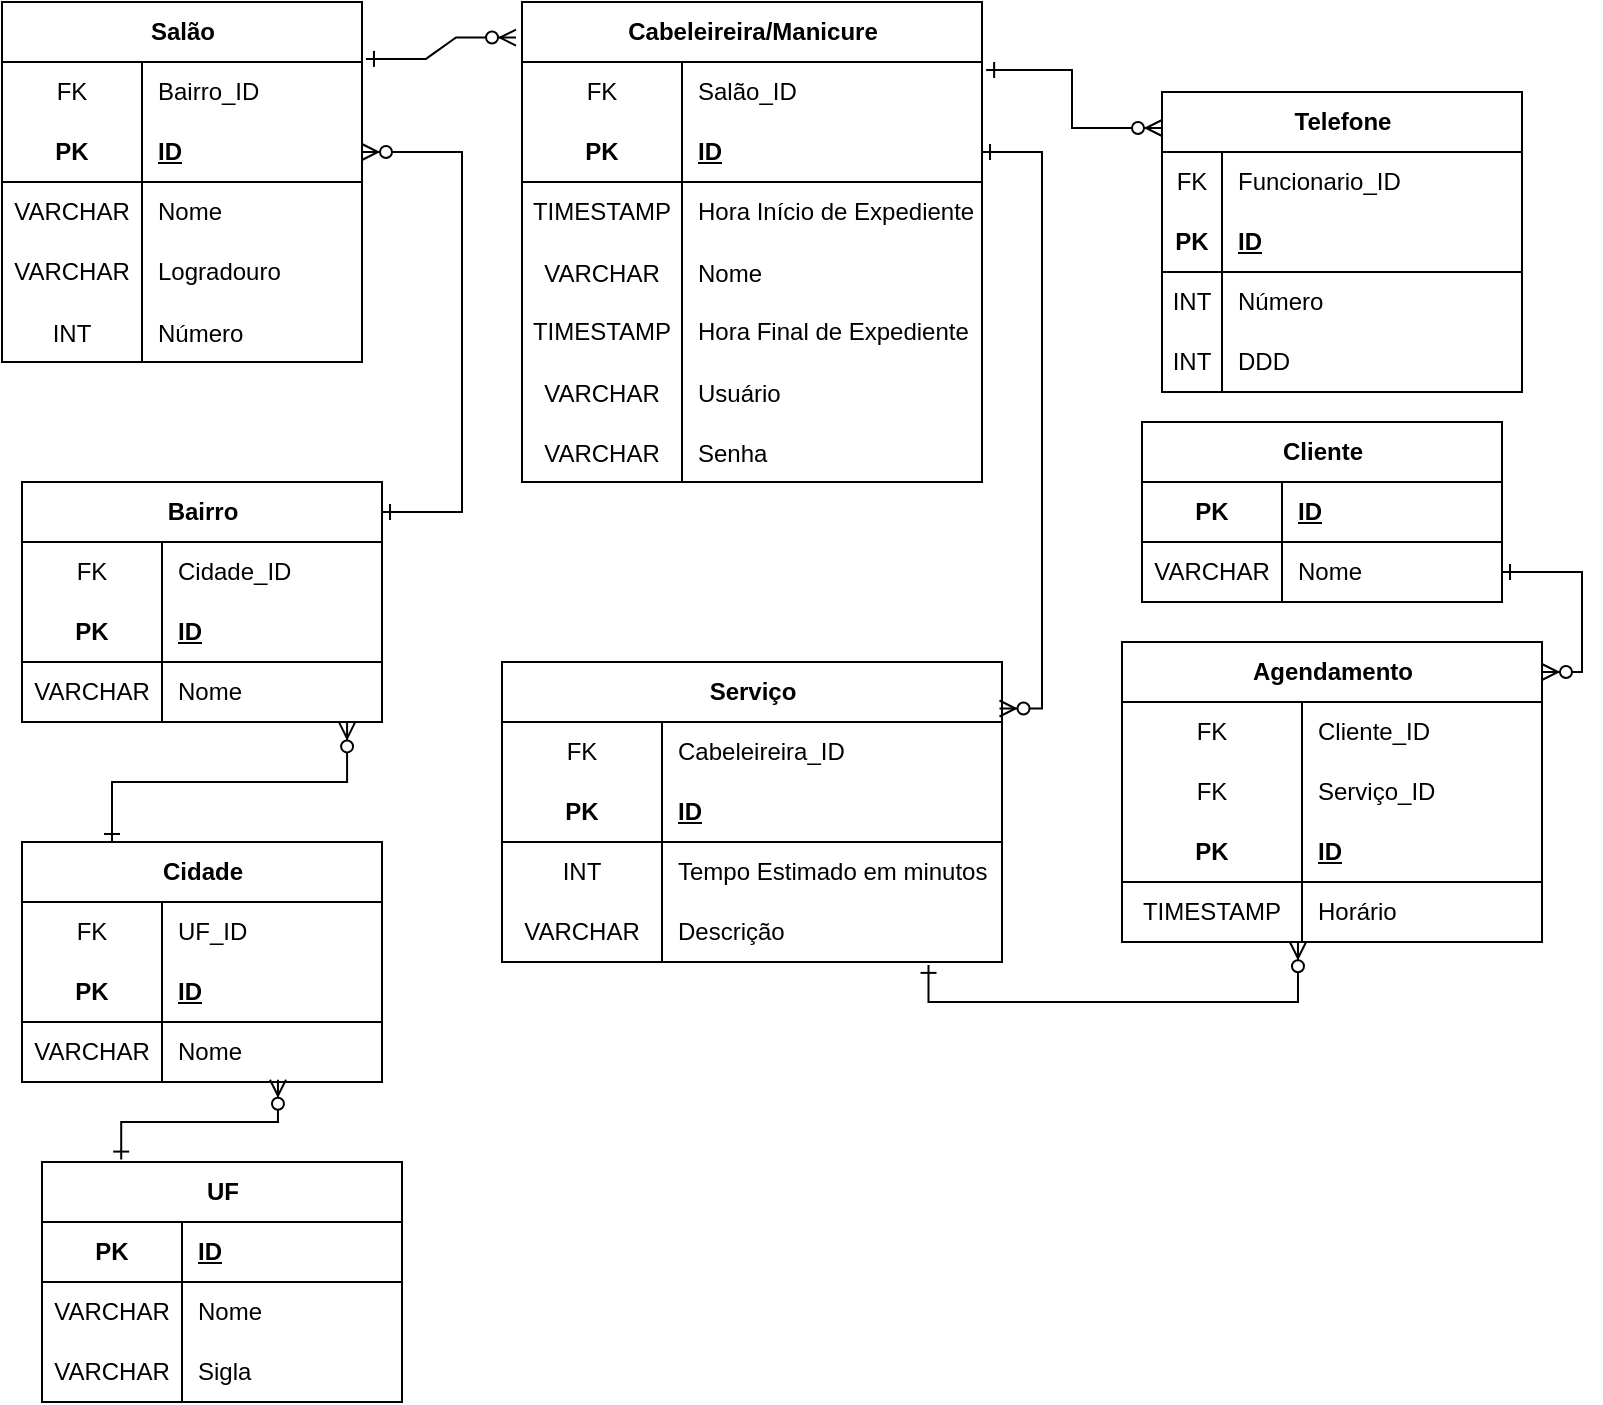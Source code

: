 <mxfile version="21.6.1" type="device">
  <diagram name="Página-1" id="WIaCuLJPfqqADvOQTLk_">
    <mxGraphModel dx="792" dy="845" grid="1" gridSize="10" guides="1" tooltips="1" connect="1" arrows="1" fold="1" page="1" pageScale="1" pageWidth="827" pageHeight="1169" math="0" shadow="0">
      <root>
        <mxCell id="0" />
        <mxCell id="1" parent="0" />
        <object label="Cabeleireira/Manicure" Cabelereira="asd" id="saABHG7fP69KgOdR0lq--7">
          <mxCell style="shape=table;startSize=30;container=1;collapsible=1;childLayout=tableLayout;fixedRows=1;rowLines=0;fontStyle=1;align=center;resizeLast=1;html=1;" parent="1" vertex="1">
            <mxGeometry x="280" y="20" width="230" height="240" as="geometry" />
          </mxCell>
        </object>
        <mxCell id="saABHG7fP69KgOdR0lq--57" value="" style="shape=tableRow;horizontal=0;startSize=0;swimlaneHead=0;swimlaneBody=0;fillColor=none;collapsible=0;dropTarget=0;points=[[0,0.5],[1,0.5]];portConstraint=eastwest;top=0;left=0;right=0;bottom=0;" parent="saABHG7fP69KgOdR0lq--7" vertex="1">
          <mxGeometry y="30" width="230" height="30" as="geometry" />
        </mxCell>
        <mxCell id="saABHG7fP69KgOdR0lq--58" value="FK" style="shape=partialRectangle;connectable=0;fillColor=none;top=0;left=0;bottom=0;right=0;fontStyle=0;overflow=hidden;whiteSpace=wrap;html=1;" parent="saABHG7fP69KgOdR0lq--57" vertex="1">
          <mxGeometry width="80" height="30" as="geometry">
            <mxRectangle width="80" height="30" as="alternateBounds" />
          </mxGeometry>
        </mxCell>
        <mxCell id="saABHG7fP69KgOdR0lq--59" value="Salão_ID" style="shape=partialRectangle;connectable=0;fillColor=none;top=0;left=0;bottom=0;right=0;align=left;spacingLeft=6;fontStyle=0;overflow=hidden;whiteSpace=wrap;html=1;" parent="saABHG7fP69KgOdR0lq--57" vertex="1">
          <mxGeometry x="80" width="150" height="30" as="geometry">
            <mxRectangle width="150" height="30" as="alternateBounds" />
          </mxGeometry>
        </mxCell>
        <mxCell id="saABHG7fP69KgOdR0lq--8" value="" style="shape=tableRow;horizontal=0;startSize=0;swimlaneHead=0;swimlaneBody=0;fillColor=none;collapsible=0;dropTarget=0;points=[[0,0.5],[1,0.5]];portConstraint=eastwest;top=0;left=0;right=0;bottom=1;" parent="saABHG7fP69KgOdR0lq--7" vertex="1">
          <mxGeometry y="60" width="230" height="30" as="geometry" />
        </mxCell>
        <mxCell id="saABHG7fP69KgOdR0lq--9" value="PK" style="shape=partialRectangle;connectable=0;fillColor=none;top=0;left=0;bottom=0;right=0;fontStyle=1;overflow=hidden;whiteSpace=wrap;html=1;" parent="saABHG7fP69KgOdR0lq--8" vertex="1">
          <mxGeometry width="80" height="30" as="geometry">
            <mxRectangle width="80" height="30" as="alternateBounds" />
          </mxGeometry>
        </mxCell>
        <mxCell id="saABHG7fP69KgOdR0lq--10" value="ID" style="shape=partialRectangle;connectable=0;fillColor=none;top=0;left=0;bottom=0;right=0;align=left;spacingLeft=6;fontStyle=5;overflow=hidden;whiteSpace=wrap;html=1;" parent="saABHG7fP69KgOdR0lq--8" vertex="1">
          <mxGeometry x="80" width="150" height="30" as="geometry">
            <mxRectangle width="150" height="30" as="alternateBounds" />
          </mxGeometry>
        </mxCell>
        <mxCell id="saABHG7fP69KgOdR0lq--14" value="" style="shape=tableRow;horizontal=0;startSize=0;swimlaneHead=0;swimlaneBody=0;fillColor=none;collapsible=0;dropTarget=0;points=[[0,0.5],[1,0.5]];portConstraint=eastwest;top=0;left=0;right=0;bottom=0;" parent="saABHG7fP69KgOdR0lq--7" vertex="1">
          <mxGeometry y="90" width="230" height="30" as="geometry" />
        </mxCell>
        <mxCell id="saABHG7fP69KgOdR0lq--15" value="TIMESTAMP" style="shape=partialRectangle;connectable=0;fillColor=none;top=0;left=0;bottom=0;right=0;editable=1;overflow=hidden;whiteSpace=wrap;html=1;" parent="saABHG7fP69KgOdR0lq--14" vertex="1">
          <mxGeometry width="80" height="30" as="geometry">
            <mxRectangle width="80" height="30" as="alternateBounds" />
          </mxGeometry>
        </mxCell>
        <mxCell id="saABHG7fP69KgOdR0lq--16" value="Hora Início de Expediente" style="shape=partialRectangle;connectable=0;fillColor=none;top=0;left=0;bottom=0;right=0;align=left;spacingLeft=6;overflow=hidden;whiteSpace=wrap;html=1;" parent="saABHG7fP69KgOdR0lq--14" vertex="1">
          <mxGeometry x="80" width="150" height="30" as="geometry">
            <mxRectangle width="150" height="30" as="alternateBounds" />
          </mxGeometry>
        </mxCell>
        <mxCell id="7kCSYpYXsiU8Ed3N6DYu-11" value="" style="shape=tableRow;horizontal=0;startSize=0;swimlaneHead=0;swimlaneBody=0;fillColor=none;collapsible=0;dropTarget=0;points=[[0,0.5],[1,0.5]];portConstraint=eastwest;top=0;left=0;right=0;bottom=0;" vertex="1" parent="saABHG7fP69KgOdR0lq--7">
          <mxGeometry y="120" width="230" height="30" as="geometry" />
        </mxCell>
        <mxCell id="7kCSYpYXsiU8Ed3N6DYu-12" value="VARCHAR" style="shape=partialRectangle;connectable=0;fillColor=none;top=0;left=0;bottom=0;right=0;editable=1;overflow=hidden;" vertex="1" parent="7kCSYpYXsiU8Ed3N6DYu-11">
          <mxGeometry width="80" height="30" as="geometry">
            <mxRectangle width="80" height="30" as="alternateBounds" />
          </mxGeometry>
        </mxCell>
        <mxCell id="7kCSYpYXsiU8Ed3N6DYu-13" value="Nome" style="shape=partialRectangle;connectable=0;fillColor=none;top=0;left=0;bottom=0;right=0;align=left;spacingLeft=6;overflow=hidden;" vertex="1" parent="7kCSYpYXsiU8Ed3N6DYu-11">
          <mxGeometry x="80" width="150" height="30" as="geometry">
            <mxRectangle width="150" height="30" as="alternateBounds" />
          </mxGeometry>
        </mxCell>
        <mxCell id="saABHG7fP69KgOdR0lq--17" value="" style="shape=tableRow;horizontal=0;startSize=0;swimlaneHead=0;swimlaneBody=0;fillColor=none;collapsible=0;dropTarget=0;points=[[0,0.5],[1,0.5]];portConstraint=eastwest;top=0;left=0;right=0;bottom=0;" parent="saABHG7fP69KgOdR0lq--7" vertex="1">
          <mxGeometry y="150" width="230" height="30" as="geometry" />
        </mxCell>
        <mxCell id="saABHG7fP69KgOdR0lq--18" value="TIMESTAMP" style="shape=partialRectangle;connectable=0;fillColor=none;top=0;left=0;bottom=0;right=0;editable=1;overflow=hidden;whiteSpace=wrap;html=1;" parent="saABHG7fP69KgOdR0lq--17" vertex="1">
          <mxGeometry width="80" height="30" as="geometry">
            <mxRectangle width="80" height="30" as="alternateBounds" />
          </mxGeometry>
        </mxCell>
        <mxCell id="saABHG7fP69KgOdR0lq--19" value="Hora Final de Expediente" style="shape=partialRectangle;connectable=0;fillColor=none;top=0;left=0;bottom=0;right=0;align=left;spacingLeft=6;overflow=hidden;whiteSpace=wrap;html=1;" parent="saABHG7fP69KgOdR0lq--17" vertex="1">
          <mxGeometry x="80" width="150" height="30" as="geometry">
            <mxRectangle width="150" height="30" as="alternateBounds" />
          </mxGeometry>
        </mxCell>
        <mxCell id="saABHG7fP69KgOdR0lq--63" value="" style="shape=tableRow;horizontal=0;startSize=0;swimlaneHead=0;swimlaneBody=0;fillColor=none;collapsible=0;dropTarget=0;points=[[0,0.5],[1,0.5]];portConstraint=eastwest;top=0;left=0;right=0;bottom=0;" parent="saABHG7fP69KgOdR0lq--7" vertex="1">
          <mxGeometry y="180" width="230" height="30" as="geometry" />
        </mxCell>
        <mxCell id="saABHG7fP69KgOdR0lq--64" value="VARCHAR" style="shape=partialRectangle;connectable=0;fillColor=none;top=0;left=0;bottom=0;right=0;editable=1;overflow=hidden;" parent="saABHG7fP69KgOdR0lq--63" vertex="1">
          <mxGeometry width="80" height="30" as="geometry">
            <mxRectangle width="80" height="30" as="alternateBounds" />
          </mxGeometry>
        </mxCell>
        <mxCell id="saABHG7fP69KgOdR0lq--65" value="Usuário" style="shape=partialRectangle;connectable=0;fillColor=none;top=0;left=0;bottom=0;right=0;align=left;spacingLeft=6;overflow=hidden;" parent="saABHG7fP69KgOdR0lq--63" vertex="1">
          <mxGeometry x="80" width="150" height="30" as="geometry">
            <mxRectangle width="150" height="30" as="alternateBounds" />
          </mxGeometry>
        </mxCell>
        <mxCell id="saABHG7fP69KgOdR0lq--67" value="" style="shape=tableRow;horizontal=0;startSize=0;swimlaneHead=0;swimlaneBody=0;fillColor=none;collapsible=0;dropTarget=0;points=[[0,0.5],[1,0.5]];portConstraint=eastwest;top=0;left=0;right=0;bottom=0;" parent="saABHG7fP69KgOdR0lq--7" vertex="1">
          <mxGeometry y="210" width="230" height="30" as="geometry" />
        </mxCell>
        <mxCell id="saABHG7fP69KgOdR0lq--68" value="VARCHAR" style="shape=partialRectangle;connectable=0;fillColor=none;top=0;left=0;bottom=0;right=0;editable=1;overflow=hidden;" parent="saABHG7fP69KgOdR0lq--67" vertex="1">
          <mxGeometry width="80" height="30" as="geometry">
            <mxRectangle width="80" height="30" as="alternateBounds" />
          </mxGeometry>
        </mxCell>
        <mxCell id="saABHG7fP69KgOdR0lq--69" value="Senha" style="shape=partialRectangle;connectable=0;fillColor=none;top=0;left=0;bottom=0;right=0;align=left;spacingLeft=6;overflow=hidden;" parent="saABHG7fP69KgOdR0lq--67" vertex="1">
          <mxGeometry x="80" width="150" height="30" as="geometry">
            <mxRectangle width="150" height="30" as="alternateBounds" />
          </mxGeometry>
        </mxCell>
        <mxCell id="saABHG7fP69KgOdR0lq--24" value="Telefone" style="shape=table;startSize=30;container=1;collapsible=1;childLayout=tableLayout;fixedRows=1;rowLines=0;fontStyle=1;align=center;resizeLast=1;html=1;" parent="1" vertex="1">
          <mxGeometry x="600" y="65" width="180" height="150" as="geometry" />
        </mxCell>
        <mxCell id="saABHG7fP69KgOdR0lq--52" value="" style="shape=tableRow;horizontal=0;startSize=0;swimlaneHead=0;swimlaneBody=0;fillColor=none;collapsible=0;dropTarget=0;points=[[0,0.5],[1,0.5]];portConstraint=eastwest;top=0;left=0;right=0;bottom=0;" parent="saABHG7fP69KgOdR0lq--24" vertex="1">
          <mxGeometry y="30" width="180" height="30" as="geometry" />
        </mxCell>
        <mxCell id="saABHG7fP69KgOdR0lq--53" value="FK" style="shape=partialRectangle;connectable=0;fillColor=none;top=0;left=0;bottom=0;right=0;fontStyle=0;overflow=hidden;whiteSpace=wrap;html=1;" parent="saABHG7fP69KgOdR0lq--52" vertex="1">
          <mxGeometry width="30" height="30" as="geometry">
            <mxRectangle width="30" height="30" as="alternateBounds" />
          </mxGeometry>
        </mxCell>
        <mxCell id="saABHG7fP69KgOdR0lq--54" value="Funcionario_ID" style="shape=partialRectangle;connectable=0;fillColor=none;top=0;left=0;bottom=0;right=0;align=left;spacingLeft=6;fontStyle=0;overflow=hidden;whiteSpace=wrap;html=1;" parent="saABHG7fP69KgOdR0lq--52" vertex="1">
          <mxGeometry x="30" width="150" height="30" as="geometry">
            <mxRectangle width="150" height="30" as="alternateBounds" />
          </mxGeometry>
        </mxCell>
        <mxCell id="saABHG7fP69KgOdR0lq--25" value="" style="shape=tableRow;horizontal=0;startSize=0;swimlaneHead=0;swimlaneBody=0;fillColor=none;collapsible=0;dropTarget=0;points=[[0,0.5],[1,0.5]];portConstraint=eastwest;top=0;left=0;right=0;bottom=1;" parent="saABHG7fP69KgOdR0lq--24" vertex="1">
          <mxGeometry y="60" width="180" height="30" as="geometry" />
        </mxCell>
        <mxCell id="saABHG7fP69KgOdR0lq--26" value="PK" style="shape=partialRectangle;connectable=0;fillColor=none;top=0;left=0;bottom=0;right=0;fontStyle=1;overflow=hidden;whiteSpace=wrap;html=1;" parent="saABHG7fP69KgOdR0lq--25" vertex="1">
          <mxGeometry width="30" height="30" as="geometry">
            <mxRectangle width="30" height="30" as="alternateBounds" />
          </mxGeometry>
        </mxCell>
        <mxCell id="saABHG7fP69KgOdR0lq--27" value="ID" style="shape=partialRectangle;connectable=0;fillColor=none;top=0;left=0;bottom=0;right=0;align=left;spacingLeft=6;fontStyle=5;overflow=hidden;whiteSpace=wrap;html=1;" parent="saABHG7fP69KgOdR0lq--25" vertex="1">
          <mxGeometry x="30" width="150" height="30" as="geometry">
            <mxRectangle width="150" height="30" as="alternateBounds" />
          </mxGeometry>
        </mxCell>
        <mxCell id="saABHG7fP69KgOdR0lq--28" value="" style="shape=tableRow;horizontal=0;startSize=0;swimlaneHead=0;swimlaneBody=0;fillColor=none;collapsible=0;dropTarget=0;points=[[0,0.5],[1,0.5]];portConstraint=eastwest;top=0;left=0;right=0;bottom=0;" parent="saABHG7fP69KgOdR0lq--24" vertex="1">
          <mxGeometry y="90" width="180" height="30" as="geometry" />
        </mxCell>
        <mxCell id="saABHG7fP69KgOdR0lq--29" value="INT" style="shape=partialRectangle;connectable=0;fillColor=none;top=0;left=0;bottom=0;right=0;editable=1;overflow=hidden;whiteSpace=wrap;html=1;" parent="saABHG7fP69KgOdR0lq--28" vertex="1">
          <mxGeometry width="30" height="30" as="geometry">
            <mxRectangle width="30" height="30" as="alternateBounds" />
          </mxGeometry>
        </mxCell>
        <mxCell id="saABHG7fP69KgOdR0lq--30" value="Número" style="shape=partialRectangle;connectable=0;fillColor=none;top=0;left=0;bottom=0;right=0;align=left;spacingLeft=6;overflow=hidden;whiteSpace=wrap;html=1;" parent="saABHG7fP69KgOdR0lq--28" vertex="1">
          <mxGeometry x="30" width="150" height="30" as="geometry">
            <mxRectangle width="150" height="30" as="alternateBounds" />
          </mxGeometry>
        </mxCell>
        <mxCell id="saABHG7fP69KgOdR0lq--31" value="" style="shape=tableRow;horizontal=0;startSize=0;swimlaneHead=0;swimlaneBody=0;fillColor=none;collapsible=0;dropTarget=0;points=[[0,0.5],[1,0.5]];portConstraint=eastwest;top=0;left=0;right=0;bottom=0;" parent="saABHG7fP69KgOdR0lq--24" vertex="1">
          <mxGeometry y="120" width="180" height="30" as="geometry" />
        </mxCell>
        <mxCell id="saABHG7fP69KgOdR0lq--32" value="INT" style="shape=partialRectangle;connectable=0;fillColor=none;top=0;left=0;bottom=0;right=0;editable=1;overflow=hidden;whiteSpace=wrap;html=1;" parent="saABHG7fP69KgOdR0lq--31" vertex="1">
          <mxGeometry width="30" height="30" as="geometry">
            <mxRectangle width="30" height="30" as="alternateBounds" />
          </mxGeometry>
        </mxCell>
        <mxCell id="saABHG7fP69KgOdR0lq--33" value="DDD" style="shape=partialRectangle;connectable=0;fillColor=none;top=0;left=0;bottom=0;right=0;align=left;spacingLeft=6;overflow=hidden;whiteSpace=wrap;html=1;" parent="saABHG7fP69KgOdR0lq--31" vertex="1">
          <mxGeometry x="30" width="150" height="30" as="geometry">
            <mxRectangle width="150" height="30" as="alternateBounds" />
          </mxGeometry>
        </mxCell>
        <mxCell id="saABHG7fP69KgOdR0lq--38" value="Salão" style="shape=table;startSize=30;container=1;collapsible=1;childLayout=tableLayout;fixedRows=1;rowLines=0;fontStyle=1;align=center;resizeLast=1;html=1;" parent="1" vertex="1">
          <mxGeometry x="20" y="20" width="180" height="180" as="geometry" />
        </mxCell>
        <mxCell id="saABHG7fP69KgOdR0lq--158" value="" style="shape=tableRow;horizontal=0;startSize=0;swimlaneHead=0;swimlaneBody=0;fillColor=none;collapsible=0;dropTarget=0;points=[[0,0.5],[1,0.5]];portConstraint=eastwest;top=0;left=0;right=0;bottom=0;" parent="saABHG7fP69KgOdR0lq--38" vertex="1">
          <mxGeometry y="30" width="180" height="30" as="geometry" />
        </mxCell>
        <mxCell id="saABHG7fP69KgOdR0lq--159" value="FK" style="shape=partialRectangle;connectable=0;fillColor=none;top=0;left=0;bottom=0;right=0;fontStyle=0;overflow=hidden;whiteSpace=wrap;html=1;" parent="saABHG7fP69KgOdR0lq--158" vertex="1">
          <mxGeometry width="70" height="30" as="geometry">
            <mxRectangle width="70" height="30" as="alternateBounds" />
          </mxGeometry>
        </mxCell>
        <mxCell id="saABHG7fP69KgOdR0lq--160" value="Bairro_ID" style="shape=partialRectangle;connectable=0;fillColor=none;top=0;left=0;bottom=0;right=0;align=left;spacingLeft=6;fontStyle=0;overflow=hidden;whiteSpace=wrap;html=1;" parent="saABHG7fP69KgOdR0lq--158" vertex="1">
          <mxGeometry x="70" width="110" height="30" as="geometry">
            <mxRectangle width="110" height="30" as="alternateBounds" />
          </mxGeometry>
        </mxCell>
        <mxCell id="saABHG7fP69KgOdR0lq--39" value="" style="shape=tableRow;horizontal=0;startSize=0;swimlaneHead=0;swimlaneBody=0;fillColor=none;collapsible=0;dropTarget=0;points=[[0,0.5],[1,0.5]];portConstraint=eastwest;top=0;left=0;right=0;bottom=1;" parent="saABHG7fP69KgOdR0lq--38" vertex="1">
          <mxGeometry y="60" width="180" height="30" as="geometry" />
        </mxCell>
        <mxCell id="saABHG7fP69KgOdR0lq--40" value="PK" style="shape=partialRectangle;connectable=0;fillColor=none;top=0;left=0;bottom=0;right=0;fontStyle=1;overflow=hidden;whiteSpace=wrap;html=1;" parent="saABHG7fP69KgOdR0lq--39" vertex="1">
          <mxGeometry width="70" height="30" as="geometry">
            <mxRectangle width="70" height="30" as="alternateBounds" />
          </mxGeometry>
        </mxCell>
        <mxCell id="saABHG7fP69KgOdR0lq--41" value="ID" style="shape=partialRectangle;connectable=0;fillColor=none;top=0;left=0;bottom=0;right=0;align=left;spacingLeft=6;fontStyle=5;overflow=hidden;whiteSpace=wrap;html=1;" parent="saABHG7fP69KgOdR0lq--39" vertex="1">
          <mxGeometry x="70" width="110" height="30" as="geometry">
            <mxRectangle width="110" height="30" as="alternateBounds" />
          </mxGeometry>
        </mxCell>
        <mxCell id="saABHG7fP69KgOdR0lq--42" value="" style="shape=tableRow;horizontal=0;startSize=0;swimlaneHead=0;swimlaneBody=0;fillColor=none;collapsible=0;dropTarget=0;points=[[0,0.5],[1,0.5]];portConstraint=eastwest;top=0;left=0;right=0;bottom=0;" parent="saABHG7fP69KgOdR0lq--38" vertex="1">
          <mxGeometry y="90" width="180" height="30" as="geometry" />
        </mxCell>
        <mxCell id="saABHG7fP69KgOdR0lq--43" value="VARCHAR" style="shape=partialRectangle;connectable=0;fillColor=none;top=0;left=0;bottom=0;right=0;editable=1;overflow=hidden;whiteSpace=wrap;html=1;" parent="saABHG7fP69KgOdR0lq--42" vertex="1">
          <mxGeometry width="70" height="30" as="geometry">
            <mxRectangle width="70" height="30" as="alternateBounds" />
          </mxGeometry>
        </mxCell>
        <mxCell id="saABHG7fP69KgOdR0lq--44" value="Nome" style="shape=partialRectangle;connectable=0;fillColor=none;top=0;left=0;bottom=0;right=0;align=left;spacingLeft=6;overflow=hidden;whiteSpace=wrap;html=1;" parent="saABHG7fP69KgOdR0lq--42" vertex="1">
          <mxGeometry x="70" width="110" height="30" as="geometry">
            <mxRectangle width="110" height="30" as="alternateBounds" />
          </mxGeometry>
        </mxCell>
        <mxCell id="saABHG7fP69KgOdR0lq--168" value="" style="shape=tableRow;horizontal=0;startSize=0;swimlaneHead=0;swimlaneBody=0;fillColor=none;collapsible=0;dropTarget=0;points=[[0,0.5],[1,0.5]];portConstraint=eastwest;top=0;left=0;right=0;bottom=0;" parent="saABHG7fP69KgOdR0lq--38" vertex="1">
          <mxGeometry y="120" width="180" height="30" as="geometry" />
        </mxCell>
        <mxCell id="saABHG7fP69KgOdR0lq--169" value="VARCHAR" style="shape=partialRectangle;connectable=0;fillColor=none;top=0;left=0;bottom=0;right=0;editable=1;overflow=hidden;whiteSpace=wrap;html=1;" parent="saABHG7fP69KgOdR0lq--168" vertex="1">
          <mxGeometry width="70" height="30" as="geometry">
            <mxRectangle width="70" height="30" as="alternateBounds" />
          </mxGeometry>
        </mxCell>
        <mxCell id="saABHG7fP69KgOdR0lq--170" value="Logradouro" style="shape=partialRectangle;connectable=0;fillColor=none;top=0;left=0;bottom=0;right=0;align=left;spacingLeft=6;overflow=hidden;whiteSpace=wrap;html=1;" parent="saABHG7fP69KgOdR0lq--168" vertex="1">
          <mxGeometry x="70" width="110" height="30" as="geometry">
            <mxRectangle width="110" height="30" as="alternateBounds" />
          </mxGeometry>
        </mxCell>
        <mxCell id="saABHG7fP69KgOdR0lq--250" value="" style="shape=tableRow;horizontal=0;startSize=0;swimlaneHead=0;swimlaneBody=0;fillColor=none;collapsible=0;dropTarget=0;points=[[0,0.5],[1,0.5]];portConstraint=eastwest;top=0;left=0;right=0;bottom=0;" parent="saABHG7fP69KgOdR0lq--38" vertex="1">
          <mxGeometry y="150" width="180" height="30" as="geometry" />
        </mxCell>
        <mxCell id="saABHG7fP69KgOdR0lq--251" value="INT" style="shape=partialRectangle;connectable=0;fillColor=none;top=0;left=0;bottom=0;right=0;editable=1;overflow=hidden;" parent="saABHG7fP69KgOdR0lq--250" vertex="1">
          <mxGeometry width="70" height="30" as="geometry">
            <mxRectangle width="70" height="30" as="alternateBounds" />
          </mxGeometry>
        </mxCell>
        <mxCell id="saABHG7fP69KgOdR0lq--252" value="Número" style="shape=partialRectangle;connectable=0;fillColor=none;top=0;left=0;bottom=0;right=0;align=left;spacingLeft=6;overflow=hidden;" parent="saABHG7fP69KgOdR0lq--250" vertex="1">
          <mxGeometry x="70" width="110" height="30" as="geometry">
            <mxRectangle width="110" height="30" as="alternateBounds" />
          </mxGeometry>
        </mxCell>
        <mxCell id="saABHG7fP69KgOdR0lq--70" value="Agendamento" style="shape=table;startSize=30;container=1;collapsible=1;childLayout=tableLayout;fixedRows=1;rowLines=0;fontStyle=1;align=center;resizeLast=1;html=1;" parent="1" vertex="1">
          <mxGeometry x="580" y="340" width="210" height="150" as="geometry" />
        </mxCell>
        <mxCell id="saABHG7fP69KgOdR0lq--106" value="" style="shape=tableRow;horizontal=0;startSize=0;swimlaneHead=0;swimlaneBody=0;fillColor=none;collapsible=0;dropTarget=0;points=[[0,0.5],[1,0.5]];portConstraint=eastwest;top=0;left=0;right=0;bottom=0;" parent="saABHG7fP69KgOdR0lq--70" vertex="1">
          <mxGeometry y="30" width="210" height="30" as="geometry" />
        </mxCell>
        <mxCell id="saABHG7fP69KgOdR0lq--107" value="FK" style="shape=partialRectangle;connectable=0;fillColor=none;top=0;left=0;bottom=0;right=0;fontStyle=0;overflow=hidden;whiteSpace=wrap;html=1;" parent="saABHG7fP69KgOdR0lq--106" vertex="1">
          <mxGeometry width="90" height="30" as="geometry">
            <mxRectangle width="90" height="30" as="alternateBounds" />
          </mxGeometry>
        </mxCell>
        <mxCell id="saABHG7fP69KgOdR0lq--108" value="Cliente_ID" style="shape=partialRectangle;connectable=0;fillColor=none;top=0;left=0;bottom=0;right=0;align=left;spacingLeft=6;fontStyle=0;overflow=hidden;whiteSpace=wrap;html=1;" parent="saABHG7fP69KgOdR0lq--106" vertex="1">
          <mxGeometry x="90" width="120" height="30" as="geometry">
            <mxRectangle width="120" height="30" as="alternateBounds" />
          </mxGeometry>
        </mxCell>
        <mxCell id="saABHG7fP69KgOdR0lq--97" value="" style="shape=tableRow;horizontal=0;startSize=0;swimlaneHead=0;swimlaneBody=0;fillColor=none;collapsible=0;dropTarget=0;points=[[0,0.5],[1,0.5]];portConstraint=eastwest;top=0;left=0;right=0;bottom=0;" parent="saABHG7fP69KgOdR0lq--70" vertex="1">
          <mxGeometry y="60" width="210" height="30" as="geometry" />
        </mxCell>
        <mxCell id="saABHG7fP69KgOdR0lq--98" value="FK" style="shape=partialRectangle;connectable=0;fillColor=none;top=0;left=0;bottom=0;right=0;fontStyle=0;overflow=hidden;whiteSpace=wrap;html=1;" parent="saABHG7fP69KgOdR0lq--97" vertex="1">
          <mxGeometry width="90" height="30" as="geometry">
            <mxRectangle width="90" height="30" as="alternateBounds" />
          </mxGeometry>
        </mxCell>
        <mxCell id="saABHG7fP69KgOdR0lq--99" value="Serviço_ID" style="shape=partialRectangle;connectable=0;fillColor=none;top=0;left=0;bottom=0;right=0;align=left;spacingLeft=6;fontStyle=0;overflow=hidden;whiteSpace=wrap;html=1;" parent="saABHG7fP69KgOdR0lq--97" vertex="1">
          <mxGeometry x="90" width="120" height="30" as="geometry">
            <mxRectangle width="120" height="30" as="alternateBounds" />
          </mxGeometry>
        </mxCell>
        <mxCell id="saABHG7fP69KgOdR0lq--71" value="" style="shape=tableRow;horizontal=0;startSize=0;swimlaneHead=0;swimlaneBody=0;fillColor=none;collapsible=0;dropTarget=0;points=[[0,0.5],[1,0.5]];portConstraint=eastwest;top=0;left=0;right=0;bottom=1;" parent="saABHG7fP69KgOdR0lq--70" vertex="1">
          <mxGeometry y="90" width="210" height="30" as="geometry" />
        </mxCell>
        <mxCell id="saABHG7fP69KgOdR0lq--72" value="PK" style="shape=partialRectangle;connectable=0;fillColor=none;top=0;left=0;bottom=0;right=0;fontStyle=1;overflow=hidden;whiteSpace=wrap;html=1;" parent="saABHG7fP69KgOdR0lq--71" vertex="1">
          <mxGeometry width="90" height="30" as="geometry">
            <mxRectangle width="90" height="30" as="alternateBounds" />
          </mxGeometry>
        </mxCell>
        <mxCell id="saABHG7fP69KgOdR0lq--73" value="ID" style="shape=partialRectangle;connectable=0;fillColor=none;top=0;left=0;bottom=0;right=0;align=left;spacingLeft=6;fontStyle=5;overflow=hidden;whiteSpace=wrap;html=1;" parent="saABHG7fP69KgOdR0lq--71" vertex="1">
          <mxGeometry x="90" width="120" height="30" as="geometry">
            <mxRectangle width="120" height="30" as="alternateBounds" />
          </mxGeometry>
        </mxCell>
        <mxCell id="saABHG7fP69KgOdR0lq--74" value="" style="shape=tableRow;horizontal=0;startSize=0;swimlaneHead=0;swimlaneBody=0;fillColor=none;collapsible=0;dropTarget=0;points=[[0,0.5],[1,0.5]];portConstraint=eastwest;top=0;left=0;right=0;bottom=0;" parent="saABHG7fP69KgOdR0lq--70" vertex="1">
          <mxGeometry y="120" width="210" height="30" as="geometry" />
        </mxCell>
        <mxCell id="saABHG7fP69KgOdR0lq--75" value="TIMESTAMP" style="shape=partialRectangle;connectable=0;fillColor=none;top=0;left=0;bottom=0;right=0;editable=1;overflow=hidden;whiteSpace=wrap;html=1;" parent="saABHG7fP69KgOdR0lq--74" vertex="1">
          <mxGeometry width="90" height="30" as="geometry">
            <mxRectangle width="90" height="30" as="alternateBounds" />
          </mxGeometry>
        </mxCell>
        <mxCell id="saABHG7fP69KgOdR0lq--76" value="Horário" style="shape=partialRectangle;connectable=0;fillColor=none;top=0;left=0;bottom=0;right=0;align=left;spacingLeft=6;overflow=hidden;whiteSpace=wrap;html=1;" parent="saABHG7fP69KgOdR0lq--74" vertex="1">
          <mxGeometry x="90" width="120" height="30" as="geometry">
            <mxRectangle width="120" height="30" as="alternateBounds" />
          </mxGeometry>
        </mxCell>
        <mxCell id="saABHG7fP69KgOdR0lq--110" value="Serviço" style="shape=table;startSize=30;container=1;collapsible=1;childLayout=tableLayout;fixedRows=1;rowLines=0;fontStyle=1;align=center;resizeLast=1;html=1;" parent="1" vertex="1">
          <mxGeometry x="270" y="350" width="250" height="150" as="geometry" />
        </mxCell>
        <mxCell id="saABHG7fP69KgOdR0lq--124" value="" style="shape=tableRow;horizontal=0;startSize=0;swimlaneHead=0;swimlaneBody=0;fillColor=none;collapsible=0;dropTarget=0;points=[[0,0.5],[1,0.5]];portConstraint=eastwest;top=0;left=0;right=0;bottom=0;" parent="saABHG7fP69KgOdR0lq--110" vertex="1">
          <mxGeometry y="30" width="250" height="30" as="geometry" />
        </mxCell>
        <mxCell id="saABHG7fP69KgOdR0lq--125" value="FK" style="shape=partialRectangle;connectable=0;fillColor=none;top=0;left=0;bottom=0;right=0;fontStyle=0;overflow=hidden;whiteSpace=wrap;html=1;" parent="saABHG7fP69KgOdR0lq--124" vertex="1">
          <mxGeometry width="80" height="30" as="geometry">
            <mxRectangle width="80" height="30" as="alternateBounds" />
          </mxGeometry>
        </mxCell>
        <mxCell id="saABHG7fP69KgOdR0lq--126" value="Cabeleireira_ID" style="shape=partialRectangle;connectable=0;fillColor=none;top=0;left=0;bottom=0;right=0;align=left;spacingLeft=6;fontStyle=0;overflow=hidden;whiteSpace=wrap;html=1;" parent="saABHG7fP69KgOdR0lq--124" vertex="1">
          <mxGeometry x="80" width="170" height="30" as="geometry">
            <mxRectangle width="170" height="30" as="alternateBounds" />
          </mxGeometry>
        </mxCell>
        <mxCell id="saABHG7fP69KgOdR0lq--111" value="" style="shape=tableRow;horizontal=0;startSize=0;swimlaneHead=0;swimlaneBody=0;fillColor=none;collapsible=0;dropTarget=0;points=[[0,0.5],[1,0.5]];portConstraint=eastwest;top=0;left=0;right=0;bottom=1;" parent="saABHG7fP69KgOdR0lq--110" vertex="1">
          <mxGeometry y="60" width="250" height="30" as="geometry" />
        </mxCell>
        <mxCell id="saABHG7fP69KgOdR0lq--112" value="PK" style="shape=partialRectangle;connectable=0;fillColor=none;top=0;left=0;bottom=0;right=0;fontStyle=1;overflow=hidden;whiteSpace=wrap;html=1;" parent="saABHG7fP69KgOdR0lq--111" vertex="1">
          <mxGeometry width="80" height="30" as="geometry">
            <mxRectangle width="80" height="30" as="alternateBounds" />
          </mxGeometry>
        </mxCell>
        <mxCell id="saABHG7fP69KgOdR0lq--113" value="ID" style="shape=partialRectangle;connectable=0;fillColor=none;top=0;left=0;bottom=0;right=0;align=left;spacingLeft=6;fontStyle=5;overflow=hidden;whiteSpace=wrap;html=1;" parent="saABHG7fP69KgOdR0lq--111" vertex="1">
          <mxGeometry x="80" width="170" height="30" as="geometry">
            <mxRectangle width="170" height="30" as="alternateBounds" />
          </mxGeometry>
        </mxCell>
        <mxCell id="saABHG7fP69KgOdR0lq--114" value="" style="shape=tableRow;horizontal=0;startSize=0;swimlaneHead=0;swimlaneBody=0;fillColor=none;collapsible=0;dropTarget=0;points=[[0,0.5],[1,0.5]];portConstraint=eastwest;top=0;left=0;right=0;bottom=0;" parent="saABHG7fP69KgOdR0lq--110" vertex="1">
          <mxGeometry y="90" width="250" height="30" as="geometry" />
        </mxCell>
        <mxCell id="saABHG7fP69KgOdR0lq--115" value="INT" style="shape=partialRectangle;connectable=0;fillColor=none;top=0;left=0;bottom=0;right=0;editable=1;overflow=hidden;whiteSpace=wrap;html=1;" parent="saABHG7fP69KgOdR0lq--114" vertex="1">
          <mxGeometry width="80" height="30" as="geometry">
            <mxRectangle width="80" height="30" as="alternateBounds" />
          </mxGeometry>
        </mxCell>
        <mxCell id="saABHG7fP69KgOdR0lq--116" value="Tempo Estimado em minutos" style="shape=partialRectangle;connectable=0;fillColor=none;top=0;left=0;bottom=0;right=0;align=left;spacingLeft=6;overflow=hidden;whiteSpace=wrap;html=1;" parent="saABHG7fP69KgOdR0lq--114" vertex="1">
          <mxGeometry x="80" width="170" height="30" as="geometry">
            <mxRectangle width="170" height="30" as="alternateBounds" />
          </mxGeometry>
        </mxCell>
        <mxCell id="saABHG7fP69KgOdR0lq--117" value="" style="shape=tableRow;horizontal=0;startSize=0;swimlaneHead=0;swimlaneBody=0;fillColor=none;collapsible=0;dropTarget=0;points=[[0,0.5],[1,0.5]];portConstraint=eastwest;top=0;left=0;right=0;bottom=0;" parent="saABHG7fP69KgOdR0lq--110" vertex="1">
          <mxGeometry y="120" width="250" height="30" as="geometry" />
        </mxCell>
        <mxCell id="saABHG7fP69KgOdR0lq--118" value="VARCHAR" style="shape=partialRectangle;connectable=0;fillColor=none;top=0;left=0;bottom=0;right=0;editable=1;overflow=hidden;whiteSpace=wrap;html=1;" parent="saABHG7fP69KgOdR0lq--117" vertex="1">
          <mxGeometry width="80" height="30" as="geometry">
            <mxRectangle width="80" height="30" as="alternateBounds" />
          </mxGeometry>
        </mxCell>
        <mxCell id="saABHG7fP69KgOdR0lq--119" value="Descrição" style="shape=partialRectangle;connectable=0;fillColor=none;top=0;left=0;bottom=0;right=0;align=left;spacingLeft=6;overflow=hidden;whiteSpace=wrap;html=1;" parent="saABHG7fP69KgOdR0lq--117" vertex="1">
          <mxGeometry x="80" width="170" height="30" as="geometry">
            <mxRectangle width="170" height="30" as="alternateBounds" />
          </mxGeometry>
        </mxCell>
        <mxCell id="saABHG7fP69KgOdR0lq--127" value="" style="edgeStyle=elbowEdgeStyle;fontSize=12;html=1;endArrow=ERzeroToMany;endFill=1;rounded=0;entryX=0.995;entryY=0.155;entryDx=0;entryDy=0;entryPerimeter=0;exitX=1;exitY=0.5;exitDx=0;exitDy=0;elbow=vertical;startArrow=ERone;startFill=0;" parent="1" source="saABHG7fP69KgOdR0lq--8" target="saABHG7fP69KgOdR0lq--110" edge="1">
          <mxGeometry width="100" height="100" relative="1" as="geometry">
            <mxPoint x="510" y="370" as="sourcePoint" />
            <mxPoint x="557" y="340" as="targetPoint" />
            <Array as="points">
              <mxPoint x="540" y="240" />
            </Array>
          </mxGeometry>
        </mxCell>
        <mxCell id="saABHG7fP69KgOdR0lq--128" value="Cliente" style="shape=table;startSize=30;container=1;collapsible=1;childLayout=tableLayout;fixedRows=1;rowLines=0;fontStyle=1;align=center;resizeLast=1;html=1;" parent="1" vertex="1">
          <mxGeometry x="590" y="230" width="180" height="90" as="geometry" />
        </mxCell>
        <mxCell id="saABHG7fP69KgOdR0lq--129" value="" style="shape=tableRow;horizontal=0;startSize=0;swimlaneHead=0;swimlaneBody=0;fillColor=none;collapsible=0;dropTarget=0;points=[[0,0.5],[1,0.5]];portConstraint=eastwest;top=0;left=0;right=0;bottom=1;" parent="saABHG7fP69KgOdR0lq--128" vertex="1">
          <mxGeometry y="30" width="180" height="30" as="geometry" />
        </mxCell>
        <mxCell id="saABHG7fP69KgOdR0lq--130" value="PK" style="shape=partialRectangle;connectable=0;fillColor=none;top=0;left=0;bottom=0;right=0;fontStyle=1;overflow=hidden;whiteSpace=wrap;html=1;" parent="saABHG7fP69KgOdR0lq--129" vertex="1">
          <mxGeometry width="70" height="30" as="geometry">
            <mxRectangle width="70" height="30" as="alternateBounds" />
          </mxGeometry>
        </mxCell>
        <mxCell id="saABHG7fP69KgOdR0lq--131" value="ID" style="shape=partialRectangle;connectable=0;fillColor=none;top=0;left=0;bottom=0;right=0;align=left;spacingLeft=6;fontStyle=5;overflow=hidden;whiteSpace=wrap;html=1;" parent="saABHG7fP69KgOdR0lq--129" vertex="1">
          <mxGeometry x="70" width="110" height="30" as="geometry">
            <mxRectangle width="110" height="30" as="alternateBounds" />
          </mxGeometry>
        </mxCell>
        <mxCell id="saABHG7fP69KgOdR0lq--256" value="" style="shape=tableRow;horizontal=0;startSize=0;swimlaneHead=0;swimlaneBody=0;fillColor=none;collapsible=0;dropTarget=0;points=[[0,0.5],[1,0.5]];portConstraint=eastwest;top=0;left=0;right=0;bottom=0;" parent="saABHG7fP69KgOdR0lq--128" vertex="1">
          <mxGeometry y="60" width="180" height="30" as="geometry" />
        </mxCell>
        <mxCell id="saABHG7fP69KgOdR0lq--257" value="VARCHAR" style="shape=partialRectangle;connectable=0;fillColor=none;top=0;left=0;bottom=0;right=0;fontStyle=0;overflow=hidden;whiteSpace=wrap;html=1;" parent="saABHG7fP69KgOdR0lq--256" vertex="1">
          <mxGeometry width="70" height="30" as="geometry">
            <mxRectangle width="70" height="30" as="alternateBounds" />
          </mxGeometry>
        </mxCell>
        <mxCell id="saABHG7fP69KgOdR0lq--258" value="Nome" style="shape=partialRectangle;connectable=0;fillColor=none;top=0;left=0;bottom=0;right=0;align=left;spacingLeft=6;fontStyle=0;overflow=hidden;whiteSpace=wrap;html=1;" parent="saABHG7fP69KgOdR0lq--256" vertex="1">
          <mxGeometry x="70" width="110" height="30" as="geometry">
            <mxRectangle width="110" height="30" as="alternateBounds" />
          </mxGeometry>
        </mxCell>
        <mxCell id="saABHG7fP69KgOdR0lq--156" value="" style="edgeStyle=entityRelationEdgeStyle;fontSize=12;html=1;endArrow=ERzeroToMany;endFill=1;rounded=0;entryX=-0.013;entryY=0.074;entryDx=0;entryDy=0;entryPerimeter=0;exitX=1.011;exitY=0.158;exitDx=0;exitDy=0;exitPerimeter=0;startArrow=ERone;startFill=0;" parent="1" source="saABHG7fP69KgOdR0lq--38" target="saABHG7fP69KgOdR0lq--7" edge="1">
          <mxGeometry width="100" height="100" relative="1" as="geometry">
            <mxPoint x="160" y="240" as="sourcePoint" />
            <mxPoint x="260" y="140" as="targetPoint" />
            <Array as="points">
              <mxPoint x="10" y="90" />
            </Array>
          </mxGeometry>
        </mxCell>
        <mxCell id="saABHG7fP69KgOdR0lq--187" value="UF" style="shape=table;startSize=30;container=1;collapsible=1;childLayout=tableLayout;fixedRows=1;rowLines=0;fontStyle=1;align=center;resizeLast=1;html=1;" parent="1" vertex="1">
          <mxGeometry x="40" y="600" width="180" height="120" as="geometry" />
        </mxCell>
        <mxCell id="saABHG7fP69KgOdR0lq--188" value="" style="shape=tableRow;horizontal=0;startSize=0;swimlaneHead=0;swimlaneBody=0;fillColor=none;collapsible=0;dropTarget=0;points=[[0,0.5],[1,0.5]];portConstraint=eastwest;top=0;left=0;right=0;bottom=1;" parent="saABHG7fP69KgOdR0lq--187" vertex="1">
          <mxGeometry y="30" width="180" height="30" as="geometry" />
        </mxCell>
        <mxCell id="saABHG7fP69KgOdR0lq--189" value="PK" style="shape=partialRectangle;connectable=0;fillColor=none;top=0;left=0;bottom=0;right=0;fontStyle=1;overflow=hidden;whiteSpace=wrap;html=1;" parent="saABHG7fP69KgOdR0lq--188" vertex="1">
          <mxGeometry width="70" height="30" as="geometry">
            <mxRectangle width="70" height="30" as="alternateBounds" />
          </mxGeometry>
        </mxCell>
        <mxCell id="saABHG7fP69KgOdR0lq--190" value="ID" style="shape=partialRectangle;connectable=0;fillColor=none;top=0;left=0;bottom=0;right=0;align=left;spacingLeft=6;fontStyle=5;overflow=hidden;whiteSpace=wrap;html=1;" parent="saABHG7fP69KgOdR0lq--188" vertex="1">
          <mxGeometry x="70" width="110" height="30" as="geometry">
            <mxRectangle width="110" height="30" as="alternateBounds" />
          </mxGeometry>
        </mxCell>
        <mxCell id="saABHG7fP69KgOdR0lq--191" value="" style="shape=tableRow;horizontal=0;startSize=0;swimlaneHead=0;swimlaneBody=0;fillColor=none;collapsible=0;dropTarget=0;points=[[0,0.5],[1,0.5]];portConstraint=eastwest;top=0;left=0;right=0;bottom=0;" parent="saABHG7fP69KgOdR0lq--187" vertex="1">
          <mxGeometry y="60" width="180" height="30" as="geometry" />
        </mxCell>
        <mxCell id="saABHG7fP69KgOdR0lq--192" value="VARCHAR" style="shape=partialRectangle;connectable=0;fillColor=none;top=0;left=0;bottom=0;right=0;editable=1;overflow=hidden;whiteSpace=wrap;html=1;" parent="saABHG7fP69KgOdR0lq--191" vertex="1">
          <mxGeometry width="70" height="30" as="geometry">
            <mxRectangle width="70" height="30" as="alternateBounds" />
          </mxGeometry>
        </mxCell>
        <mxCell id="saABHG7fP69KgOdR0lq--193" value="Nome" style="shape=partialRectangle;connectable=0;fillColor=none;top=0;left=0;bottom=0;right=0;align=left;spacingLeft=6;overflow=hidden;whiteSpace=wrap;html=1;" parent="saABHG7fP69KgOdR0lq--191" vertex="1">
          <mxGeometry x="70" width="110" height="30" as="geometry">
            <mxRectangle width="110" height="30" as="alternateBounds" />
          </mxGeometry>
        </mxCell>
        <mxCell id="saABHG7fP69KgOdR0lq--194" value="" style="shape=tableRow;horizontal=0;startSize=0;swimlaneHead=0;swimlaneBody=0;fillColor=none;collapsible=0;dropTarget=0;points=[[0,0.5],[1,0.5]];portConstraint=eastwest;top=0;left=0;right=0;bottom=0;" parent="saABHG7fP69KgOdR0lq--187" vertex="1">
          <mxGeometry y="90" width="180" height="30" as="geometry" />
        </mxCell>
        <mxCell id="saABHG7fP69KgOdR0lq--195" value="VARCHAR" style="shape=partialRectangle;connectable=0;fillColor=none;top=0;left=0;bottom=0;right=0;editable=1;overflow=hidden;whiteSpace=wrap;html=1;" parent="saABHG7fP69KgOdR0lq--194" vertex="1">
          <mxGeometry width="70" height="30" as="geometry">
            <mxRectangle width="70" height="30" as="alternateBounds" />
          </mxGeometry>
        </mxCell>
        <mxCell id="saABHG7fP69KgOdR0lq--196" value="Sigla" style="shape=partialRectangle;connectable=0;fillColor=none;top=0;left=0;bottom=0;right=0;align=left;spacingLeft=6;overflow=hidden;whiteSpace=wrap;html=1;" parent="saABHG7fP69KgOdR0lq--194" vertex="1">
          <mxGeometry x="70" width="110" height="30" as="geometry">
            <mxRectangle width="110" height="30" as="alternateBounds" />
          </mxGeometry>
        </mxCell>
        <mxCell id="saABHG7fP69KgOdR0lq--200" value="Cidade" style="shape=table;startSize=30;container=1;collapsible=1;childLayout=tableLayout;fixedRows=1;rowLines=0;fontStyle=1;align=center;resizeLast=1;html=1;" parent="1" vertex="1">
          <mxGeometry x="30" y="440" width="180" height="120" as="geometry" />
        </mxCell>
        <mxCell id="saABHG7fP69KgOdR0lq--241" value="" style="shape=tableRow;horizontal=0;startSize=0;swimlaneHead=0;swimlaneBody=0;fillColor=none;collapsible=0;dropTarget=0;points=[[0,0.5],[1,0.5]];portConstraint=eastwest;top=0;left=0;right=0;bottom=0;" parent="saABHG7fP69KgOdR0lq--200" vertex="1">
          <mxGeometry y="30" width="180" height="30" as="geometry" />
        </mxCell>
        <mxCell id="saABHG7fP69KgOdR0lq--242" value="FK" style="shape=partialRectangle;connectable=0;fillColor=none;top=0;left=0;bottom=0;right=0;fontStyle=0;overflow=hidden;whiteSpace=wrap;html=1;" parent="saABHG7fP69KgOdR0lq--241" vertex="1">
          <mxGeometry width="70" height="30" as="geometry">
            <mxRectangle width="70" height="30" as="alternateBounds" />
          </mxGeometry>
        </mxCell>
        <mxCell id="saABHG7fP69KgOdR0lq--243" value="UF_ID" style="shape=partialRectangle;connectable=0;fillColor=none;top=0;left=0;bottom=0;right=0;align=left;spacingLeft=6;fontStyle=0;overflow=hidden;whiteSpace=wrap;html=1;" parent="saABHG7fP69KgOdR0lq--241" vertex="1">
          <mxGeometry x="70" width="110" height="30" as="geometry">
            <mxRectangle width="110" height="30" as="alternateBounds" />
          </mxGeometry>
        </mxCell>
        <mxCell id="saABHG7fP69KgOdR0lq--201" value="" style="shape=tableRow;horizontal=0;startSize=0;swimlaneHead=0;swimlaneBody=0;fillColor=none;collapsible=0;dropTarget=0;points=[[0,0.5],[1,0.5]];portConstraint=eastwest;top=0;left=0;right=0;bottom=1;" parent="saABHG7fP69KgOdR0lq--200" vertex="1">
          <mxGeometry y="60" width="180" height="30" as="geometry" />
        </mxCell>
        <mxCell id="saABHG7fP69KgOdR0lq--202" value="PK" style="shape=partialRectangle;connectable=0;fillColor=none;top=0;left=0;bottom=0;right=0;fontStyle=1;overflow=hidden;whiteSpace=wrap;html=1;" parent="saABHG7fP69KgOdR0lq--201" vertex="1">
          <mxGeometry width="70" height="30" as="geometry">
            <mxRectangle width="70" height="30" as="alternateBounds" />
          </mxGeometry>
        </mxCell>
        <mxCell id="saABHG7fP69KgOdR0lq--203" value="ID" style="shape=partialRectangle;connectable=0;fillColor=none;top=0;left=0;bottom=0;right=0;align=left;spacingLeft=6;fontStyle=5;overflow=hidden;whiteSpace=wrap;html=1;" parent="saABHG7fP69KgOdR0lq--201" vertex="1">
          <mxGeometry x="70" width="110" height="30" as="geometry">
            <mxRectangle width="110" height="30" as="alternateBounds" />
          </mxGeometry>
        </mxCell>
        <mxCell id="saABHG7fP69KgOdR0lq--204" value="" style="shape=tableRow;horizontal=0;startSize=0;swimlaneHead=0;swimlaneBody=0;fillColor=none;collapsible=0;dropTarget=0;points=[[0,0.5],[1,0.5]];portConstraint=eastwest;top=0;left=0;right=0;bottom=0;" parent="saABHG7fP69KgOdR0lq--200" vertex="1">
          <mxGeometry y="90" width="180" height="30" as="geometry" />
        </mxCell>
        <mxCell id="saABHG7fP69KgOdR0lq--205" value="VARCHAR" style="shape=partialRectangle;connectable=0;fillColor=none;top=0;left=0;bottom=0;right=0;editable=1;overflow=hidden;whiteSpace=wrap;html=1;" parent="saABHG7fP69KgOdR0lq--204" vertex="1">
          <mxGeometry width="70" height="30" as="geometry">
            <mxRectangle width="70" height="30" as="alternateBounds" />
          </mxGeometry>
        </mxCell>
        <mxCell id="saABHG7fP69KgOdR0lq--206" value="Nome" style="shape=partialRectangle;connectable=0;fillColor=none;top=0;left=0;bottom=0;right=0;align=left;spacingLeft=6;overflow=hidden;whiteSpace=wrap;html=1;" parent="saABHG7fP69KgOdR0lq--204" vertex="1">
          <mxGeometry x="70" width="110" height="30" as="geometry">
            <mxRectangle width="110" height="30" as="alternateBounds" />
          </mxGeometry>
        </mxCell>
        <mxCell id="saABHG7fP69KgOdR0lq--217" value="Bairro" style="shape=table;startSize=30;container=1;collapsible=1;childLayout=tableLayout;fixedRows=1;rowLines=0;fontStyle=1;align=center;resizeLast=1;html=1;" parent="1" vertex="1">
          <mxGeometry x="30" y="260" width="180" height="120" as="geometry" />
        </mxCell>
        <mxCell id="saABHG7fP69KgOdR0lq--237" value="" style="shape=tableRow;horizontal=0;startSize=0;swimlaneHead=0;swimlaneBody=0;fillColor=none;collapsible=0;dropTarget=0;points=[[0,0.5],[1,0.5]];portConstraint=eastwest;top=0;left=0;right=0;bottom=0;" parent="saABHG7fP69KgOdR0lq--217" vertex="1">
          <mxGeometry y="30" width="180" height="30" as="geometry" />
        </mxCell>
        <mxCell id="saABHG7fP69KgOdR0lq--238" value="FK" style="shape=partialRectangle;connectable=0;fillColor=none;top=0;left=0;bottom=0;right=0;fontStyle=0;overflow=hidden;whiteSpace=wrap;html=1;" parent="saABHG7fP69KgOdR0lq--237" vertex="1">
          <mxGeometry width="70" height="30" as="geometry">
            <mxRectangle width="70" height="30" as="alternateBounds" />
          </mxGeometry>
        </mxCell>
        <mxCell id="saABHG7fP69KgOdR0lq--239" value="Cidade_ID" style="shape=partialRectangle;connectable=0;fillColor=none;top=0;left=0;bottom=0;right=0;align=left;spacingLeft=6;fontStyle=0;overflow=hidden;whiteSpace=wrap;html=1;" parent="saABHG7fP69KgOdR0lq--237" vertex="1">
          <mxGeometry x="70" width="110" height="30" as="geometry">
            <mxRectangle width="110" height="30" as="alternateBounds" />
          </mxGeometry>
        </mxCell>
        <mxCell id="saABHG7fP69KgOdR0lq--218" value="" style="shape=tableRow;horizontal=0;startSize=0;swimlaneHead=0;swimlaneBody=0;fillColor=none;collapsible=0;dropTarget=0;points=[[0,0.5],[1,0.5]];portConstraint=eastwest;top=0;left=0;right=0;bottom=1;" parent="saABHG7fP69KgOdR0lq--217" vertex="1">
          <mxGeometry y="60" width="180" height="30" as="geometry" />
        </mxCell>
        <mxCell id="saABHG7fP69KgOdR0lq--219" value="PK" style="shape=partialRectangle;connectable=0;fillColor=none;top=0;left=0;bottom=0;right=0;fontStyle=1;overflow=hidden;whiteSpace=wrap;html=1;" parent="saABHG7fP69KgOdR0lq--218" vertex="1">
          <mxGeometry width="70" height="30" as="geometry">
            <mxRectangle width="70" height="30" as="alternateBounds" />
          </mxGeometry>
        </mxCell>
        <mxCell id="saABHG7fP69KgOdR0lq--220" value="ID" style="shape=partialRectangle;connectable=0;fillColor=none;top=0;left=0;bottom=0;right=0;align=left;spacingLeft=6;fontStyle=5;overflow=hidden;whiteSpace=wrap;html=1;" parent="saABHG7fP69KgOdR0lq--218" vertex="1">
          <mxGeometry x="70" width="110" height="30" as="geometry">
            <mxRectangle width="110" height="30" as="alternateBounds" />
          </mxGeometry>
        </mxCell>
        <mxCell id="saABHG7fP69KgOdR0lq--221" value="" style="shape=tableRow;horizontal=0;startSize=0;swimlaneHead=0;swimlaneBody=0;fillColor=none;collapsible=0;dropTarget=0;points=[[0,0.5],[1,0.5]];portConstraint=eastwest;top=0;left=0;right=0;bottom=0;" parent="saABHG7fP69KgOdR0lq--217" vertex="1">
          <mxGeometry y="90" width="180" height="30" as="geometry" />
        </mxCell>
        <mxCell id="saABHG7fP69KgOdR0lq--222" value="VARCHAR" style="shape=partialRectangle;connectable=0;fillColor=none;top=0;left=0;bottom=0;right=0;editable=1;overflow=hidden;whiteSpace=wrap;html=1;" parent="saABHG7fP69KgOdR0lq--221" vertex="1">
          <mxGeometry width="70" height="30" as="geometry">
            <mxRectangle width="70" height="30" as="alternateBounds" />
          </mxGeometry>
        </mxCell>
        <mxCell id="saABHG7fP69KgOdR0lq--223" value="Nome" style="shape=partialRectangle;connectable=0;fillColor=none;top=0;left=0;bottom=0;right=0;align=left;spacingLeft=6;overflow=hidden;whiteSpace=wrap;html=1;" parent="saABHG7fP69KgOdR0lq--221" vertex="1">
          <mxGeometry x="70" width="110" height="30" as="geometry">
            <mxRectangle width="110" height="30" as="alternateBounds" />
          </mxGeometry>
        </mxCell>
        <mxCell id="saABHG7fP69KgOdR0lq--230" value="" style="edgeStyle=elbowEdgeStyle;fontSize=12;html=1;endArrow=ERzeroToMany;endFill=1;rounded=0;entryX=1;entryY=0.5;entryDx=0;entryDy=0;startArrow=ERone;startFill=0;" parent="1" target="saABHG7fP69KgOdR0lq--39" edge="1">
          <mxGeometry width="100" height="100" relative="1" as="geometry">
            <mxPoint x="210" y="275" as="sourcePoint" />
            <mxPoint x="-283.42" y="27.38" as="targetPoint" />
            <Array as="points">
              <mxPoint x="250" y="190" />
            </Array>
          </mxGeometry>
        </mxCell>
        <mxCell id="saABHG7fP69KgOdR0lq--235" value="" style="edgeStyle=elbowEdgeStyle;fontSize=12;html=1;endArrow=ERzeroToMany;endFill=1;rounded=0;entryX=0.903;entryY=1.007;entryDx=0;entryDy=0;align=center;entryPerimeter=0;elbow=vertical;exitX=0.25;exitY=0;exitDx=0;exitDy=0;startArrow=ERone;startFill=0;" parent="1" source="saABHG7fP69KgOdR0lq--200" target="saABHG7fP69KgOdR0lq--221" edge="1">
          <mxGeometry width="100" height="100" relative="1" as="geometry">
            <mxPoint x="-500" y="150" as="sourcePoint" />
            <mxPoint x="-570" y="47.5" as="targetPoint" />
            <Array as="points">
              <mxPoint x="110" y="410" />
            </Array>
          </mxGeometry>
        </mxCell>
        <mxCell id="saABHG7fP69KgOdR0lq--244" value="" style="edgeStyle=elbowEdgeStyle;fontSize=12;html=1;endArrow=ERzeroToMany;endFill=1;rounded=0;entryX=0.711;entryY=0.962;entryDx=0;entryDy=0;align=center;entryPerimeter=0;elbow=vertical;exitX=0.22;exitY=-0.01;exitDx=0;exitDy=0;exitPerimeter=0;startArrow=ERone;startFill=0;" parent="1" source="saABHG7fP69KgOdR0lq--187" target="saABHG7fP69KgOdR0lq--204" edge="1">
          <mxGeometry width="100" height="100" relative="1" as="geometry">
            <mxPoint x="-520" y="360" as="sourcePoint" />
            <mxPoint x="-402" y="310" as="targetPoint" />
            <Array as="points">
              <mxPoint x="120" y="580" />
            </Array>
          </mxGeometry>
        </mxCell>
        <mxCell id="saABHG7fP69KgOdR0lq--270" value="" style="edgeStyle=orthogonalEdgeStyle;fontSize=12;html=1;endArrow=ERzeroToMany;endFill=1;rounded=0;entryX=0;entryY=0.12;entryDx=0;entryDy=0;entryPerimeter=0;startArrow=ERone;startFill=0;exitX=1.009;exitY=0.133;exitDx=0;exitDy=0;exitPerimeter=0;" parent="1" source="saABHG7fP69KgOdR0lq--57" target="saABHG7fP69KgOdR0lq--24" edge="1">
          <mxGeometry width="100" height="100" relative="1" as="geometry">
            <mxPoint x="780" y="210" as="sourcePoint" />
            <mxPoint x="585" y="31" as="targetPoint" />
          </mxGeometry>
        </mxCell>
        <mxCell id="saABHG7fP69KgOdR0lq--285" value="" style="edgeStyle=elbowEdgeStyle;fontSize=12;html=1;endArrow=ERzeroToMany;endFill=1;rounded=0;entryX=1;entryY=0.1;entryDx=0;entryDy=0;entryPerimeter=0;startArrow=ERone;startFill=0;exitX=1;exitY=0.5;exitDx=0;exitDy=0;" parent="1" source="saABHG7fP69KgOdR0lq--256" target="saABHG7fP69KgOdR0lq--70" edge="1">
          <mxGeometry width="100" height="100" relative="1" as="geometry">
            <mxPoint x="770" y="367" as="sourcePoint" />
            <mxPoint x="771" y="150" as="targetPoint" />
            <Array as="points">
              <mxPoint x="810" y="234" />
            </Array>
          </mxGeometry>
        </mxCell>
        <mxCell id="saABHG7fP69KgOdR0lq--286" value="" style="edgeStyle=elbowEdgeStyle;fontSize=12;html=1;endArrow=ERzeroToMany;endFill=1;rounded=0;entryX=0.419;entryY=1.004;entryDx=0;entryDy=0;entryPerimeter=0;startArrow=ERone;startFill=0;exitX=0.853;exitY=1.048;exitDx=0;exitDy=0;elbow=vertical;exitPerimeter=0;" parent="1" source="saABHG7fP69KgOdR0lq--117" target="saABHG7fP69KgOdR0lq--74" edge="1">
          <mxGeometry width="100" height="100" relative="1" as="geometry">
            <mxPoint x="560" y="525" as="sourcePoint" />
            <mxPoint x="600" y="585" as="targetPoint" />
            <Array as="points">
              <mxPoint x="620" y="520" />
            </Array>
          </mxGeometry>
        </mxCell>
      </root>
    </mxGraphModel>
  </diagram>
</mxfile>
